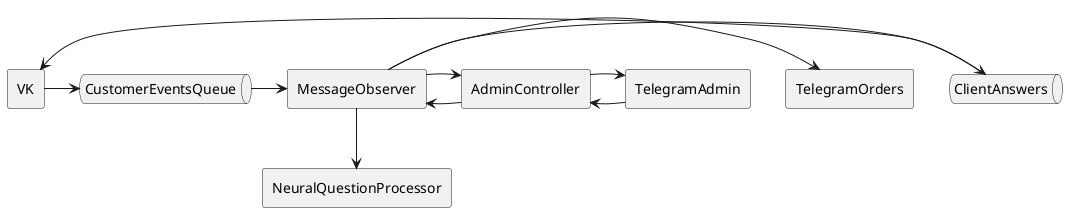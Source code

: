 @startuml arch

Agent VK
Agent MessageObserver
Agent NeuralQuestionProcessor
Agent AdminController
Agent TelegramAdmin
Agent TelegramOrders

Queue CustomerEventsQueue
VK -> CustomerEventsQueue
CustomerEventsQueue -> MessageObserver

Queue ClientAnswers
MessageObserver -> ClientAnswers
ClientAnswers -> VK

MessageObserver -> TelegramOrders

MessageObserver --> NeuralQuestionProcessor

TelegramAdmin -> AdminController
AdminController -> TelegramAdmin

AdminController -> MessageObserver
MessageObserver -> AdminController

' Package VKGroupBot {
'     Agent VKGroupBotSendMessage as "Send message"
'     Agent VKGroupBotReceiveMessage as "Receive message"
' }

' Package StateMachine {
'     Agent StateMachineQuestionAnswer as "QuestionAnswer"
' }

' Package Controller {
'     Agent ControllerGetQuestionAnswer  as "Get question answer"
'     Agent ControllerBadQuestionReceive as "BadQuestionReceive"
' }

' Package TelegramSupportBot {
' }

' Controller -> TelegramSupportBot

' Queue CustomerEventsQueue #A9DCDF

' Package NeuralQuestionProcessor {
'     Agent QuestionAnswerer
'     Agent QuestionAdder
' }

' StateMachineQuestionAnswer --> ControllerBadQuestionReceive : "no answer"

' VKGroupBotReceiveMessage --> CustomerEventsQueue
' CustomerEventsQueue --> StateMachine

' StateMachine --> VKGroupBotSendMessage

' StateMachineQuestionAnswer --> QuestionAnswerer

' ControllerGetQuestionAnswer --> VKGroupBotSendMessage
' ControllerGetQuestionAnswer --> QuestionAdder

@enduml
